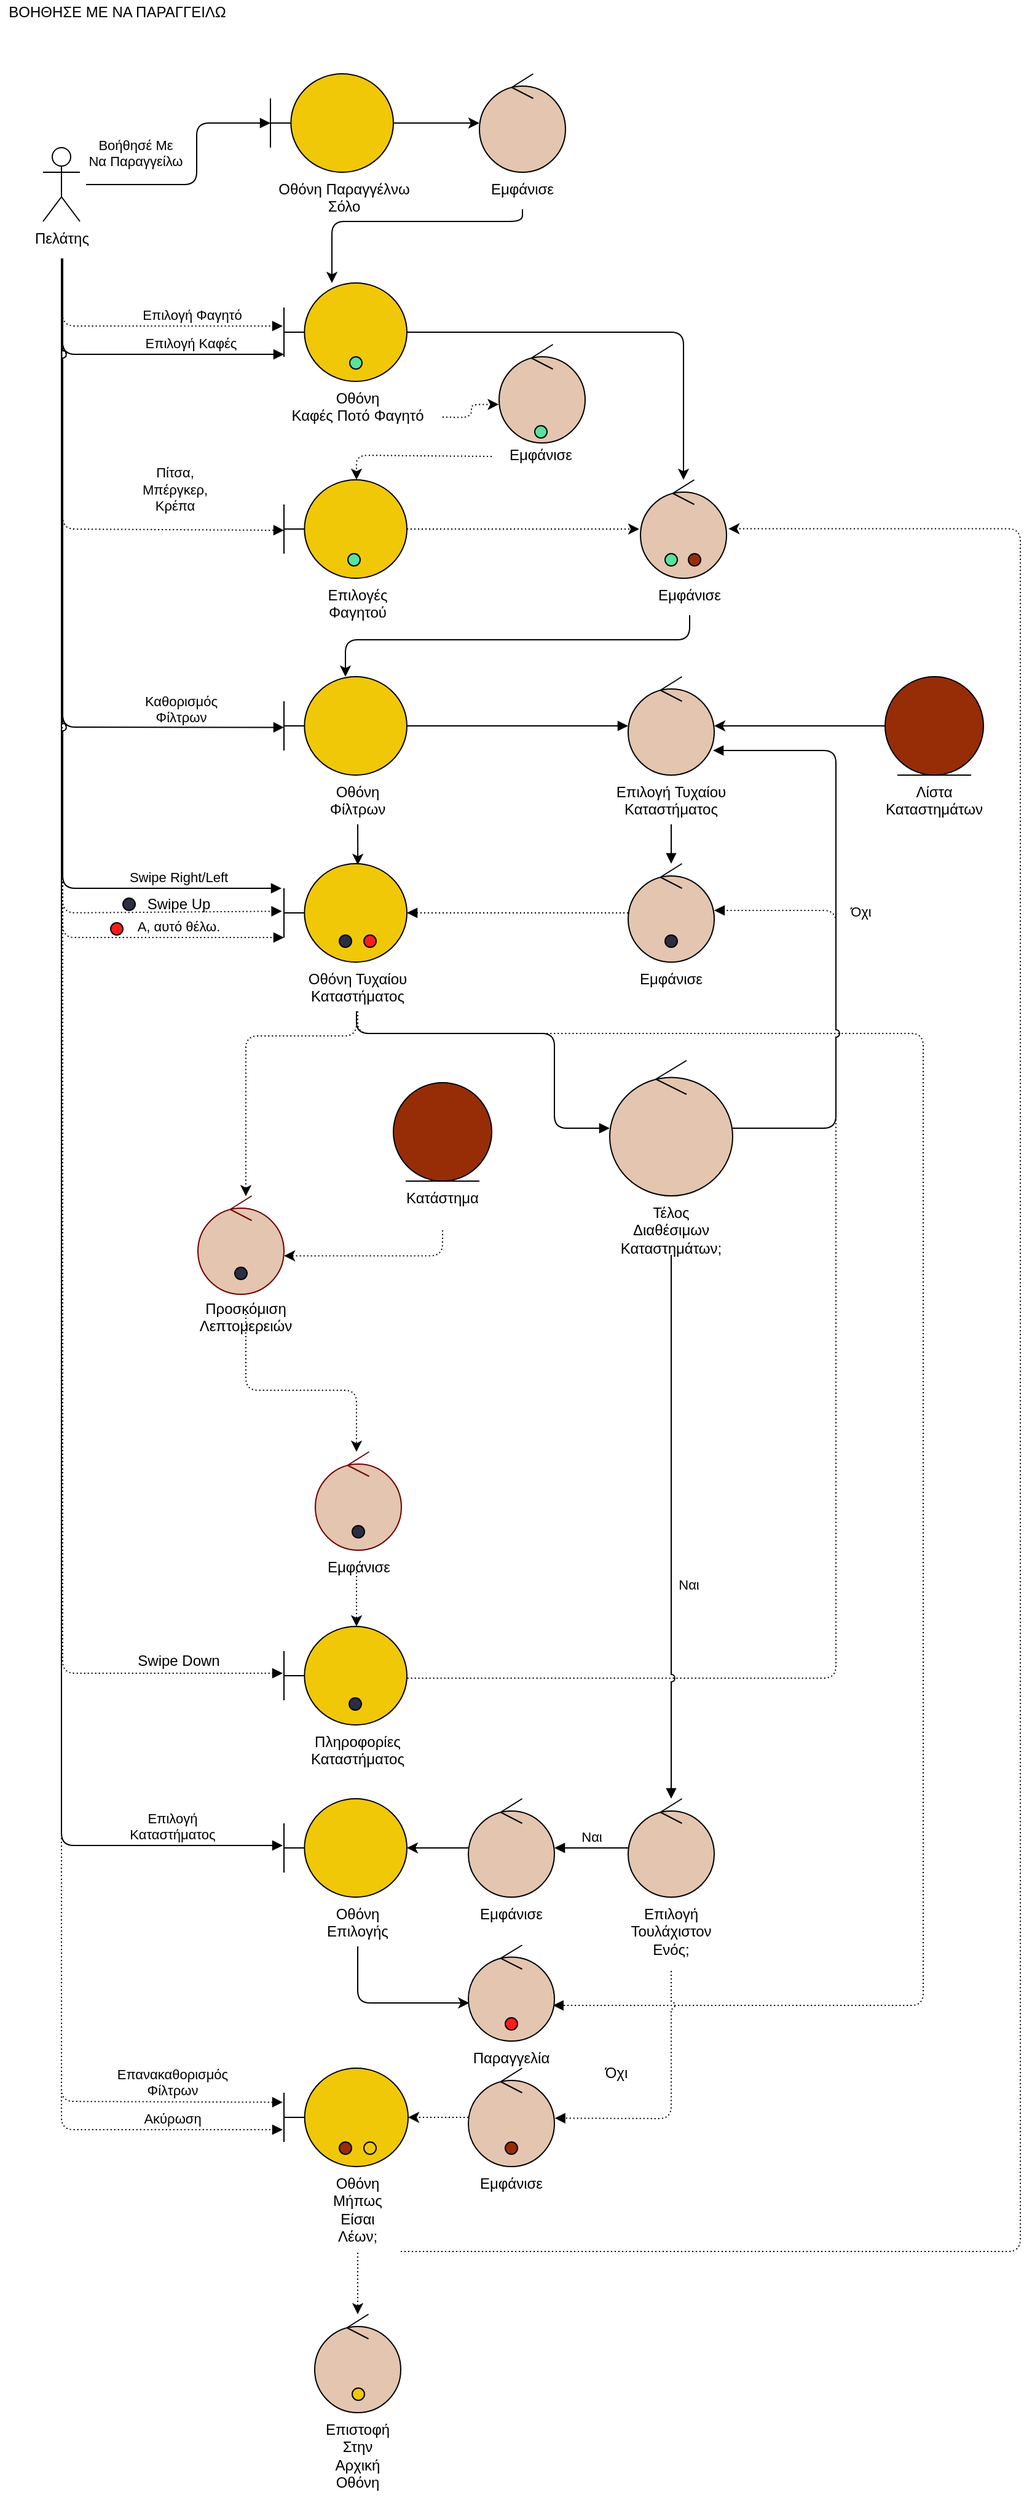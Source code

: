 <mxfile version="18.0.4" type="device"><diagram id="sh6zrlFoDXqszDik7DtE" name="Page-1"><mxGraphModel dx="1843" dy="1470" grid="1" gridSize="10" guides="1" tooltips="1" connect="1" arrows="1" fold="1" page="1" pageScale="1" pageWidth="850" pageHeight="1100" math="0" shadow="0"><root><mxCell id="0"/><mxCell id="1" parent="0"/><mxCell id="Lq_sptNxPRGgVNsRUTfj-83" style="edgeStyle=orthogonalEdgeStyle;rounded=1;orthogonalLoop=1;jettySize=auto;html=1;fillColor=#0050ef;strokeColor=#000000;jumpStyle=arc;fontColor=#000000;labelBackgroundColor=none;align=center;endArrow=block;endFill=1;dashed=1;dashPattern=1 2;" parent="1" source="Lq_sptNxPRGgVNsRUTfj-152" target="Lq_sptNxPRGgVNsRUTfj-141" edge="1"><mxGeometry relative="1" as="geometry"><Array as="points"><mxPoint x="331" y="880"/><mxPoint x="791" y="880"/><mxPoint x="791" y="1670"/></Array></mxGeometry></mxCell><mxCell id="Lq_sptNxPRGgVNsRUTfj-84" value="" style="html=1;verticalAlign=bottom;endArrow=block;rounded=1;entryX=1.004;entryY=0.508;entryDx=0;entryDy=0;entryPerimeter=0;fillColor=#fa6800;strokeColor=#000000;jumpStyle=arc;dashed=1;dashPattern=1 2;fontColor=#000000;labelBackgroundColor=none;align=center;" parent="1" source="Lq_sptNxPRGgVNsRUTfj-159" target="Lq_sptNxPRGgVNsRUTfj-135" edge="1"><mxGeometry x="0.506" width="80" relative="1" as="geometry"><mxPoint x="400" y="1710.0" as="sourcePoint"/><mxPoint x="590" y="1720.0" as="targetPoint"/><Array as="points"><mxPoint x="586" y="1762"/></Array><mxPoint as="offset"/></mxGeometry></mxCell><mxCell id="Lq_sptNxPRGgVNsRUTfj-85" value="Πελάτης" style="shape=umlActor;verticalLabelPosition=bottom;verticalAlign=top;html=1;fontColor=#000000;labelBackgroundColor=none;align=center;" parent="1" vertex="1"><mxGeometry x="75" y="160" width="30" height="60" as="geometry"/></mxCell><mxCell id="Lq_sptNxPRGgVNsRUTfj-86" style="edgeStyle=orthogonalEdgeStyle;rounded=1;orthogonalLoop=1;jettySize=auto;html=1;jumpStyle=arc;fontColor=#000000;labelBackgroundColor=none;align=center;" parent="1" source="Lq_sptNxPRGgVNsRUTfj-87" target="Lq_sptNxPRGgVNsRUTfj-119" edge="1"><mxGeometry relative="1" as="geometry"/></mxCell><mxCell id="Lq_sptNxPRGgVNsRUTfj-87" value="" style="shape=umlBoundary;whiteSpace=wrap;html=1;fillColor=#F0C808;strokeColor=#000000;fontColor=#000000;labelBackgroundColor=none;align=center;" parent="1" vertex="1"><mxGeometry x="260" y="100" width="100" height="80" as="geometry"/></mxCell><mxCell id="Lq_sptNxPRGgVNsRUTfj-88" value="Βοήθησέ Με &lt;br&gt;Να Παραγγείλω" style="html=1;verticalAlign=bottom;endArrow=block;rounded=1;jumpStyle=arc;fontColor=#000000;labelBackgroundColor=none;align=center;" parent="1" target="Lq_sptNxPRGgVNsRUTfj-87" edge="1"><mxGeometry x="-0.6" y="10" width="80" relative="1" as="geometry"><mxPoint x="110" y="190" as="sourcePoint"/><mxPoint x="190" y="139.5" as="targetPoint"/><Array as="points"><mxPoint x="200" y="190"/><mxPoint x="200" y="140"/></Array><mxPoint as="offset"/></mxGeometry></mxCell><mxCell id="Lq_sptNxPRGgVNsRUTfj-89" style="edgeStyle=orthogonalEdgeStyle;rounded=1;orthogonalLoop=1;jettySize=auto;html=1;jumpStyle=arc;fontColor=#000000;labelBackgroundColor=none;align=center;" parent="1" source="Lq_sptNxPRGgVNsRUTfj-91" target="Lq_sptNxPRGgVNsRUTfj-116" edge="1"><mxGeometry relative="1" as="geometry"/></mxCell><mxCell id="Lq_sptNxPRGgVNsRUTfj-90" style="edgeStyle=orthogonalEdgeStyle;rounded=1;orthogonalLoop=1;jettySize=auto;html=1;fillColor=#008a00;strokeColor=#000000;jumpStyle=arc;dashed=1;dashPattern=1 2;fontColor=#000000;labelBackgroundColor=none;align=center;entryX=-0.004;entryY=0.609;entryDx=0;entryDy=0;entryPerimeter=0;" parent="1" target="Lq_sptNxPRGgVNsRUTfj-111" edge="1"><mxGeometry relative="1" as="geometry"><Array as="points"/><mxPoint x="400" y="379" as="sourcePoint"/></mxGeometry></mxCell><mxCell id="Lq_sptNxPRGgVNsRUTfj-91" value="" style="shape=umlBoundary;whiteSpace=wrap;html=1;fillColor=#F0C808;strokeColor=#000000;fontColor=#000000;labelBackgroundColor=none;align=center;" parent="1" vertex="1"><mxGeometry x="271" y="270" width="100" height="80" as="geometry"/></mxCell><mxCell id="Lq_sptNxPRGgVNsRUTfj-92" value="Επιλογή Καφές" style="html=1;verticalAlign=bottom;endArrow=block;rounded=1;entryX=0;entryY=0.725;entryDx=0;entryDy=0;entryPerimeter=0;jumpStyle=arc;fontColor=#000000;labelBackgroundColor=none;align=center;endFill=1;" parent="1" target="Lq_sptNxPRGgVNsRUTfj-91" edge="1"><mxGeometry x="0.409" width="80" relative="1" as="geometry"><mxPoint x="90" y="250" as="sourcePoint"/><mxPoint x="261" y="340" as="targetPoint"/><Array as="points"><mxPoint x="91" y="328"/></Array><mxPoint as="offset"/></mxGeometry></mxCell><mxCell id="Lq_sptNxPRGgVNsRUTfj-93" value="" style="edgeStyle=orthogonalEdgeStyle;rounded=1;orthogonalLoop=1;jettySize=auto;html=1;jumpStyle=arc;fontColor=#000000;labelBackgroundColor=none;align=center;exitX=0.5;exitY=1;exitDx=0;exitDy=0;entryX=0.601;entryY=0.012;entryDx=0;entryDy=0;entryPerimeter=0;" parent="1" source="Lq_sptNxPRGgVNsRUTfj-149" target="Lq_sptNxPRGgVNsRUTfj-99" edge="1"><mxGeometry relative="1" as="geometry"/></mxCell><mxCell id="Lq_sptNxPRGgVNsRUTfj-94" style="edgeStyle=orthogonalEdgeStyle;rounded=1;orthogonalLoop=1;jettySize=auto;html=1;jumpStyle=arc;fontColor=#000000;labelBackgroundColor=none;align=center;endArrow=block;endFill=1;" parent="1" source="Lq_sptNxPRGgVNsRUTfj-95" target="Lq_sptNxPRGgVNsRUTfj-104" edge="1"><mxGeometry relative="1" as="geometry"/></mxCell><mxCell id="Lq_sptNxPRGgVNsRUTfj-95" value="" style="shape=umlBoundary;whiteSpace=wrap;html=1;fillColor=#F0C808;strokeColor=#000000;fontColor=#000000;labelBackgroundColor=none;align=center;" parent="1" vertex="1"><mxGeometry x="271" y="590" width="100" height="80" as="geometry"/></mxCell><mxCell id="Lq_sptNxPRGgVNsRUTfj-96" value="Καθορισμός&lt;br&gt;Φίλτρων" style="html=1;verticalAlign=bottom;endArrow=block;rounded=1;entryX=0;entryY=0.515;entryDx=0;entryDy=0;entryPerimeter=0;jumpStyle=arc;fontColor=#000000;labelBackgroundColor=none;align=center;endFill=1;" parent="1" target="Lq_sptNxPRGgVNsRUTfj-95" edge="1"><mxGeometry x="0.702" y="-1" width="80" relative="1" as="geometry"><mxPoint x="90" y="250" as="sourcePoint"/><mxPoint x="271" y="620" as="targetPoint"/><Array as="points"><mxPoint x="91" y="631"/></Array><mxPoint as="offset"/></mxGeometry></mxCell><mxCell id="Lq_sptNxPRGgVNsRUTfj-97" value="" style="edgeStyle=orthogonalEdgeStyle;rounded=1;orthogonalLoop=1;jettySize=auto;html=1;fillColor=#a20025;strokeColor=#000000;jumpStyle=arc;fontColor=#000000;labelBackgroundColor=none;align=center;dashed=1;dashPattern=1 2;" parent="1" source="Lq_sptNxPRGgVNsRUTfj-152" target="Lq_sptNxPRGgVNsRUTfj-219" edge="1"><mxGeometry relative="1" as="geometry"><Array as="points"><mxPoint x="330" y="882"/><mxPoint x="240" y="882"/></Array><mxPoint x="321" y="1030" as="targetPoint"/></mxGeometry></mxCell><mxCell id="Lq_sptNxPRGgVNsRUTfj-98" style="edgeStyle=orthogonalEdgeStyle;rounded=1;orthogonalLoop=1;jettySize=auto;html=1;jumpStyle=arc;fontColor=#000000;labelBackgroundColor=none;align=center;endArrow=block;endFill=1;" parent="1" source="Lq_sptNxPRGgVNsRUTfj-152" target="Lq_sptNxPRGgVNsRUTfj-109" edge="1"><mxGeometry relative="1" as="geometry"><mxPoint x="371" y="1012.0" as="targetPoint"/><Array as="points"><mxPoint x="330" y="880"/><mxPoint x="491" y="880"/><mxPoint x="491" y="957.0"/></Array></mxGeometry></mxCell><mxCell id="Lq_sptNxPRGgVNsRUTfj-99" value="" style="shape=umlBoundary;whiteSpace=wrap;html=1;fillColor=#F0C808;strokeColor=#000000;fontColor=#000000;labelBackgroundColor=none;align=center;" parent="1" vertex="1"><mxGeometry x="271" y="742" width="100" height="80" as="geometry"/></mxCell><mxCell id="Lq_sptNxPRGgVNsRUTfj-100" style="edgeStyle=orthogonalEdgeStyle;rounded=1;orthogonalLoop=1;jettySize=auto;html=1;jumpStyle=arc;fontColor=#000000;labelBackgroundColor=none;align=center;endArrow=block;endFill=1;dashed=1;dashPattern=1 2;" parent="1" source="Lq_sptNxPRGgVNsRUTfj-101" target="Lq_sptNxPRGgVNsRUTfj-99" edge="1"><mxGeometry relative="1" as="geometry"/></mxCell><mxCell id="Lq_sptNxPRGgVNsRUTfj-101" value="" style="ellipse;shape=umlControl;whiteSpace=wrap;html=1;fillColor=#E4C5AF;fontColor=#000000;labelBackgroundColor=none;align=center;" parent="1" vertex="1"><mxGeometry x="551" y="742" width="70" height="80" as="geometry"/></mxCell><mxCell id="Lq_sptNxPRGgVNsRUTfj-102" style="edgeStyle=orthogonalEdgeStyle;rounded=1;orthogonalLoop=1;jettySize=auto;html=1;jumpStyle=arc;fontColor=#000000;labelBackgroundColor=none;align=center;exitX=0.5;exitY=1;exitDx=0;exitDy=0;endArrow=block;endFill=1;" parent="1" source="Lq_sptNxPRGgVNsRUTfj-150" target="Lq_sptNxPRGgVNsRUTfj-101" edge="1"><mxGeometry relative="1" as="geometry"/></mxCell><mxCell id="Lq_sptNxPRGgVNsRUTfj-103" style="edgeStyle=orthogonalEdgeStyle;rounded=1;orthogonalLoop=1;jettySize=auto;html=1;exitX=0;exitY=0.5;exitDx=0;exitDy=0;" parent="1" source="Lq_sptNxPRGgVNsRUTfj-105" target="Lq_sptNxPRGgVNsRUTfj-104" edge="1"><mxGeometry relative="1" as="geometry"/></mxCell><mxCell id="Lq_sptNxPRGgVNsRUTfj-104" value="" style="ellipse;shape=umlControl;whiteSpace=wrap;html=1;fillColor=#E4C5AF;fontColor=#000000;labelBackgroundColor=none;align=center;" parent="1" vertex="1"><mxGeometry x="551" y="590" width="70" height="80" as="geometry"/></mxCell><mxCell id="Lq_sptNxPRGgVNsRUTfj-105" value="" style="ellipse;shape=umlEntity;whiteSpace=wrap;html=1;fontColor=#000000;labelBackgroundColor=none;align=center;fillColor=#972D07;" parent="1" vertex="1"><mxGeometry x="760" y="590" width="80" height="80" as="geometry"/></mxCell><mxCell id="Lq_sptNxPRGgVNsRUTfj-106" value="Swipe Right/Left" style="html=1;verticalAlign=bottom;endArrow=block;rounded=1;jumpStyle=arc;fontColor=#000000;labelBackgroundColor=none;align=center;endFill=1;" parent="1" edge="1"><mxGeometry x="0.756" width="80" relative="1" as="geometry"><mxPoint x="91" y="250" as="sourcePoint"/><mxPoint x="269" y="762" as="targetPoint"/><Array as="points"><mxPoint x="91" y="762"/></Array><mxPoint as="offset"/></mxGeometry></mxCell><mxCell id="Lq_sptNxPRGgVNsRUTfj-107" style="edgeStyle=orthogonalEdgeStyle;rounded=1;orthogonalLoop=1;jettySize=auto;html=1;fillColor=#a20025;strokeColor=#000000;jumpStyle=arc;fontColor=#000000;labelBackgroundColor=none;align=center;exitX=1.003;exitY=0.525;exitDx=0;exitDy=0;exitPerimeter=0;endArrow=block;endFill=1;dashed=1;dashPattern=1 2;" parent="1" source="Lq_sptNxPRGgVNsRUTfj-108" target="Lq_sptNxPRGgVNsRUTfj-101" edge="1"><mxGeometry relative="1" as="geometry"><mxPoint x="620" y="648" as="targetPoint"/><Array as="points"><mxPoint x="720" y="1404"/><mxPoint x="720" y="780"/></Array></mxGeometry></mxCell><mxCell id="Lq_sptNxPRGgVNsRUTfj-108" value="" style="shape=umlBoundary;whiteSpace=wrap;html=1;fillColor=#F0C808;fontColor=#000000;strokeColor=#000000;labelBackgroundColor=none;align=center;" parent="1" vertex="1"><mxGeometry x="271" y="1362.0" width="100" height="80" as="geometry"/></mxCell><mxCell id="Lq_sptNxPRGgVNsRUTfj-109" value="" style="ellipse;shape=umlControl;whiteSpace=wrap;html=1;fillColor=#E4C5AF;fontColor=#000000;labelBackgroundColor=none;align=center;" parent="1" vertex="1"><mxGeometry x="536" y="902.0" width="100" height="110" as="geometry"/></mxCell><mxCell id="Lq_sptNxPRGgVNsRUTfj-110" style="edgeStyle=orthogonalEdgeStyle;rounded=1;orthogonalLoop=1;jettySize=auto;html=1;fillColor=#008a00;strokeColor=#000000;jumpStyle=arc;fontColor=#000000;labelBackgroundColor=none;align=center;exitX=0;exitY=0.5;exitDx=0;exitDy=0;dashed=1;dashPattern=1 2;" parent="1" source="Lq_sptNxPRGgVNsRUTfj-146" target="Lq_sptNxPRGgVNsRUTfj-113" edge="1"><mxGeometry relative="1" as="geometry"><Array as="points"><mxPoint x="440" y="410"/><mxPoint x="330" y="410"/></Array></mxGeometry></mxCell><mxCell id="Lq_sptNxPRGgVNsRUTfj-111" value="" style="ellipse;shape=umlControl;whiteSpace=wrap;html=1;fillColor=#E4C5AF;fontColor=#000000;strokeColor=#000000;labelBackgroundColor=none;align=center;" parent="1" vertex="1"><mxGeometry x="446" y="320" width="70" height="80" as="geometry"/></mxCell><mxCell id="Lq_sptNxPRGgVNsRUTfj-112" style="edgeStyle=orthogonalEdgeStyle;rounded=1;orthogonalLoop=1;jettySize=auto;html=1;fillColor=#008a00;strokeColor=#000000;jumpStyle=arc;fontColor=#000000;labelBackgroundColor=none;align=center;dashed=1;dashPattern=1 2;" parent="1" source="Lq_sptNxPRGgVNsRUTfj-113" edge="1"><mxGeometry relative="1" as="geometry"><mxPoint x="560" y="470" as="targetPoint"/></mxGeometry></mxCell><mxCell id="Lq_sptNxPRGgVNsRUTfj-113" value="" style="shape=umlBoundary;whiteSpace=wrap;html=1;fillColor=#F0C808;fontColor=#000000;strokeColor=#000000;labelBackgroundColor=none;align=center;" parent="1" vertex="1"><mxGeometry x="271" y="430" width="100" height="80" as="geometry"/></mxCell><mxCell id="Lq_sptNxPRGgVNsRUTfj-114" value="Επιλογή Φαγητό" style="html=1;verticalAlign=bottom;endArrow=block;rounded=1;fillColor=#008a00;strokeColor=#000000;jumpStyle=none;dashed=1;dashPattern=1 2;fontColor=#000000;labelBackgroundColor=none;align=center;endFill=1;" parent="1" edge="1"><mxGeometry x="0.366" width="80" relative="1" as="geometry"><mxPoint x="90" y="250" as="sourcePoint"/><mxPoint x="270" y="305" as="targetPoint"/><Array as="points"><mxPoint x="91" y="305"/></Array><mxPoint as="offset"/></mxGeometry></mxCell><mxCell id="Lq_sptNxPRGgVNsRUTfj-115" style="edgeStyle=orthogonalEdgeStyle;rounded=1;orthogonalLoop=1;jettySize=auto;html=1;jumpStyle=arc;fontColor=#000000;labelBackgroundColor=none;align=center;exitX=0.5;exitY=1;exitDx=0;exitDy=0;" parent="1" source="Lq_sptNxPRGgVNsRUTfj-148" target="Lq_sptNxPRGgVNsRUTfj-95" edge="1"><mxGeometry relative="1" as="geometry"><Array as="points"><mxPoint x="601" y="560"/><mxPoint x="321" y="560"/></Array></mxGeometry></mxCell><mxCell id="Lq_sptNxPRGgVNsRUTfj-116" value="" style="ellipse;shape=umlControl;whiteSpace=wrap;html=1;fillColor=#E4C5AF;fontColor=#000000;labelBackgroundColor=none;align=center;" parent="1" vertex="1"><mxGeometry x="561" y="430" width="70" height="80" as="geometry"/></mxCell><mxCell id="Lq_sptNxPRGgVNsRUTfj-117" value="Πίτσα, &lt;br&gt;Μπέργκερ, &lt;br&gt;Κρέπα" style="html=1;verticalAlign=bottom;endArrow=block;rounded=1;entryX=0;entryY=0.513;entryDx=0;entryDy=0;entryPerimeter=0;fillColor=#008a00;strokeColor=#000000;jumpStyle=arc;dashed=1;dashPattern=1 2;fontColor=#000000;labelBackgroundColor=none;align=center;endFill=1;" parent="1" target="Lq_sptNxPRGgVNsRUTfj-113" edge="1"><mxGeometry x="0.556" y="11" width="80" relative="1" as="geometry"><mxPoint x="91" y="250" as="sourcePoint"/><mxPoint x="591" y="390" as="targetPoint"/><Array as="points"><mxPoint x="91" y="470"/></Array><mxPoint as="offset"/></mxGeometry></mxCell><mxCell id="Lq_sptNxPRGgVNsRUTfj-118" style="edgeStyle=orthogonalEdgeStyle;rounded=1;orthogonalLoop=1;jettySize=auto;html=1;jumpStyle=arc;fontColor=#000000;labelBackgroundColor=none;align=center;" parent="1" target="Lq_sptNxPRGgVNsRUTfj-91" edge="1"><mxGeometry relative="1" as="geometry"><mxPoint x="450" y="280" as="targetPoint"/><Array as="points"><mxPoint x="465" y="220"/><mxPoint x="310" y="220"/></Array><mxPoint x="465" y="210" as="sourcePoint"/></mxGeometry></mxCell><mxCell id="Lq_sptNxPRGgVNsRUTfj-119" value="" style="ellipse;shape=umlControl;whiteSpace=wrap;html=1;fillColor=#E4C5AF;fontColor=#000000;labelBackgroundColor=none;align=center;" parent="1" vertex="1"><mxGeometry x="430" y="100" width="70" height="80" as="geometry"/></mxCell><mxCell id="Lq_sptNxPRGgVNsRUTfj-120" value="" style="html=1;verticalAlign=bottom;endArrow=block;rounded=1;fillColor=#a20025;strokeColor=#000000;entryX=-0.017;entryY=0.483;entryDx=0;entryDy=0;entryPerimeter=0;jumpStyle=arc;dashed=1;dashPattern=1 2;fontColor=#000000;labelBackgroundColor=none;align=center;endFill=1;" parent="1" target="Lq_sptNxPRGgVNsRUTfj-99" edge="1"><mxGeometry x="0.759" width="80" relative="1" as="geometry"><mxPoint x="91" y="250" as="sourcePoint"/><mxPoint x="271" y="796" as="targetPoint"/><Array as="points"><mxPoint x="91" y="782"/></Array><mxPoint as="offset"/></mxGeometry></mxCell><mxCell id="Lq_sptNxPRGgVNsRUTfj-121" value="" style="edgeStyle=orthogonalEdgeStyle;rounded=1;orthogonalLoop=1;jettySize=auto;html=1;fillColor=#a20025;strokeColor=#000000;jumpStyle=arc;fontColor=#000000;labelBackgroundColor=none;align=center;dashed=1;dashPattern=1 2;" parent="1" source="Lq_sptNxPRGgVNsRUTfj-155" target="Lq_sptNxPRGgVNsRUTfj-108" edge="1"><mxGeometry relative="1" as="geometry"><Array as="points"><mxPoint x="330" y="1330"/><mxPoint x="330" y="1330"/></Array><mxPoint x="321.5" y="1330.0" as="sourcePoint"/></mxGeometry></mxCell><mxCell id="Lq_sptNxPRGgVNsRUTfj-122" value="" style="ellipse;shape=umlControl;whiteSpace=wrap;html=1;fillColor=#E4C5AF;fontColor=#000000;strokeColor=#6F0000;labelBackgroundColor=none;align=center;" parent="1" vertex="1"><mxGeometry x="296.5" y="1220.0" width="70" height="80" as="geometry"/></mxCell><mxCell id="Lq_sptNxPRGgVNsRUTfj-123" value="" style="html=1;verticalAlign=bottom;endArrow=block;rounded=1;fillColor=#a20025;strokeColor=#000000;jumpStyle=arc;dashed=1;dashPattern=1 2;fontColor=#000000;labelBackgroundColor=none;align=center;endFill=1;" parent="1" edge="1"><mxGeometry x="0.822" width="80" relative="1" as="geometry"><mxPoint x="91" y="250" as="sourcePoint"/><mxPoint x="270" y="1400" as="targetPoint"/><Array as="points"><mxPoint x="91" y="1400"/></Array><mxPoint as="offset"/></mxGeometry></mxCell><mxCell id="Lq_sptNxPRGgVNsRUTfj-124" value="ΒΟΗΘΗΣΕ ΜΕ ΝΑ ΠΑΡΑΓΓΕΙΛΩ" style="text;html=1;align=center;verticalAlign=middle;resizable=0;points=[];autosize=1;strokeColor=none;fillColor=none;fontColor=#000000;labelBackgroundColor=none;" parent="1" vertex="1"><mxGeometry x="40" y="40" width="190" height="20" as="geometry"/></mxCell><mxCell id="Lq_sptNxPRGgVNsRUTfj-125" value="Ναι" style="html=1;verticalAlign=bottom;endArrow=block;rounded=1;jumpStyle=arc;fontColor=#000000;labelBackgroundColor=none;align=center;exitX=0.5;exitY=1;exitDx=0;exitDy=0;" parent="1" source="Lq_sptNxPRGgVNsRUTfj-154" target="Lq_sptNxPRGgVNsRUTfj-130" edge="1"><mxGeometry x="0.25" y="14" width="80" relative="1" as="geometry"><mxPoint x="636" y="1292.0" as="sourcePoint"/><mxPoint x="586" y="1462.0" as="targetPoint"/><mxPoint as="offset"/></mxGeometry></mxCell><mxCell id="Lq_sptNxPRGgVNsRUTfj-126" style="edgeStyle=orthogonalEdgeStyle;rounded=1;orthogonalLoop=1;jettySize=auto;html=1;jumpStyle=arc;fontColor=#000000;labelBackgroundColor=none;align=center;" parent="1" source="Lq_sptNxPRGgVNsRUTfj-127" target="Lq_sptNxPRGgVNsRUTfj-129" edge="1"><mxGeometry relative="1" as="geometry"/></mxCell><mxCell id="Lq_sptNxPRGgVNsRUTfj-127" value="" style="ellipse;shape=umlControl;whiteSpace=wrap;html=1;fillColor=#E4C5AF;fontColor=#000000;labelBackgroundColor=none;align=center;" parent="1" vertex="1"><mxGeometry x="421" y="1502.0" width="70" height="80" as="geometry"/></mxCell><mxCell id="Lq_sptNxPRGgVNsRUTfj-128" style="edgeStyle=orthogonalEdgeStyle;rounded=1;orthogonalLoop=1;jettySize=auto;html=1;jumpStyle=arc;fontColor=#000000;labelBackgroundColor=none;align=center;exitX=0.5;exitY=1;exitDx=0;exitDy=0;" parent="1" source="Lq_sptNxPRGgVNsRUTfj-157" target="Lq_sptNxPRGgVNsRUTfj-141" edge="1"><mxGeometry relative="1" as="geometry"><Array as="points"><mxPoint x="331" y="1668"/></Array></mxGeometry></mxCell><mxCell id="Lq_sptNxPRGgVNsRUTfj-129" value="" style="shape=umlBoundary;whiteSpace=wrap;html=1;fillColor=#F0C808;strokeColor=#000000;fontColor=#000000;labelBackgroundColor=none;align=center;" parent="1" vertex="1"><mxGeometry x="271" y="1502.0" width="100" height="80" as="geometry"/></mxCell><mxCell id="Lq_sptNxPRGgVNsRUTfj-130" value="" style="ellipse;shape=umlControl;whiteSpace=wrap;html=1;fillColor=#E4C5AF;fontColor=#000000;labelBackgroundColor=none;align=center;" parent="1" vertex="1"><mxGeometry x="551" y="1502.0" width="70" height="80" as="geometry"/></mxCell><mxCell id="Lq_sptNxPRGgVNsRUTfj-131" value="Επιλογή&lt;br&gt;Καταστήματος" style="html=1;verticalAlign=bottom;endArrow=block;rounded=1;jumpStyle=arc;fontColor=#000000;labelBackgroundColor=none;align=center;endFill=1;" parent="1" edge="1"><mxGeometry x="0.877" width="80" relative="1" as="geometry"><mxPoint x="90" y="260" as="sourcePoint"/><mxPoint x="270" y="1540" as="targetPoint"/><Array as="points"><mxPoint x="90" y="1540"/></Array><mxPoint as="offset"/></mxGeometry></mxCell><mxCell id="Lq_sptNxPRGgVNsRUTfj-132" value="Ναι" style="html=1;verticalAlign=bottom;endArrow=block;rounded=1;jumpStyle=arc;fontColor=#000000;labelBackgroundColor=none;align=center;" parent="1" source="Lq_sptNxPRGgVNsRUTfj-130" target="Lq_sptNxPRGgVNsRUTfj-127" edge="1"><mxGeometry width="80" relative="1" as="geometry"><mxPoint x="470" y="1490.0" as="sourcePoint"/><mxPoint x="550" y="1490.0" as="targetPoint"/></mxGeometry></mxCell><mxCell id="Lq_sptNxPRGgVNsRUTfj-133" value="Όχι" style="html=1;verticalAlign=bottom;endArrow=block;rounded=1;jumpStyle=arc;fontColor=#000000;labelBackgroundColor=none;align=center;endFill=1;entryX=0.986;entryY=0.75;entryDx=0;entryDy=0;entryPerimeter=0;" parent="1" source="Lq_sptNxPRGgVNsRUTfj-109" target="Lq_sptNxPRGgVNsRUTfj-104" edge="1"><mxGeometry x="0.024" y="-20" width="80" relative="1" as="geometry"><mxPoint x="640" y="748" as="sourcePoint"/><mxPoint x="720" y="748" as="targetPoint"/><Array as="points"><mxPoint x="720" y="957.0"/><mxPoint x="720" y="650"/><mxPoint x="670" y="650"/></Array><mxPoint as="offset"/></mxGeometry></mxCell><mxCell id="Lq_sptNxPRGgVNsRUTfj-134" style="edgeStyle=orthogonalEdgeStyle;rounded=1;orthogonalLoop=1;jettySize=auto;html=1;fillColor=#fa6800;strokeColor=#000000;jumpStyle=arc;fontColor=#000000;labelBackgroundColor=none;align=center;dashed=1;dashPattern=1 2;" parent="1" source="Lq_sptNxPRGgVNsRUTfj-135" target="Lq_sptNxPRGgVNsRUTfj-137" edge="1"><mxGeometry relative="1" as="geometry"/></mxCell><mxCell id="Lq_sptNxPRGgVNsRUTfj-135" value="" style="ellipse;shape=umlControl;whiteSpace=wrap;html=1;fillColor=#E4C5AF;fontColor=#000000;strokeColor=#000000;labelBackgroundColor=none;align=center;" parent="1" vertex="1"><mxGeometry x="421" y="1721.0" width="70" height="80" as="geometry"/></mxCell><mxCell id="Lq_sptNxPRGgVNsRUTfj-136" style="edgeStyle=orthogonalEdgeStyle;rounded=1;orthogonalLoop=1;jettySize=auto;html=1;fillColor=#fa6800;strokeColor=#000000;jumpStyle=arc;fontColor=#000000;labelBackgroundColor=none;align=center;entryX=1.022;entryY=0.497;entryDx=0;entryDy=0;entryPerimeter=0;dashed=1;dashPattern=1 2;" parent="1" source="Lq_sptNxPRGgVNsRUTfj-163" target="Lq_sptNxPRGgVNsRUTfj-116" edge="1"><mxGeometry relative="1" as="geometry"><Array as="points"><mxPoint x="331" y="1870"/><mxPoint x="870" y="1870"/><mxPoint x="870" y="470"/></Array><mxPoint x="640" y="490" as="targetPoint"/></mxGeometry></mxCell><mxCell id="Lq_sptNxPRGgVNsRUTfj-137" value="" style="shape=umlBoundary;whiteSpace=wrap;html=1;direction=east;fillColor=#F0C808;fontColor=#000000;strokeColor=#000000;labelBackgroundColor=none;align=center;" parent="1" vertex="1"><mxGeometry x="271" y="1721.0" width="101" height="80" as="geometry"/></mxCell><mxCell id="Lq_sptNxPRGgVNsRUTfj-138" value="Ακύρωση" style="html=1;verticalAlign=bottom;endArrow=block;rounded=1;fillColor=#e3c800;strokeColor=#000000;jumpStyle=arc;dashed=1;dashPattern=1 2;fontColor=#000000;labelBackgroundColor=none;align=center;endFill=1;" parent="1" edge="1"><mxGeometry x="0.893" width="80" relative="1" as="geometry"><mxPoint x="90" y="271" as="sourcePoint"/><mxPoint x="270" y="1771" as="targetPoint"/><Array as="points"><mxPoint x="90" y="1771"/></Array><mxPoint as="offset"/></mxGeometry></mxCell><mxCell id="Lq_sptNxPRGgVNsRUTfj-139" value="Επανακαθορισμός&lt;br&gt;Φίλτρων" style="html=1;verticalAlign=bottom;endArrow=block;rounded=1;fillColor=#fa6800;strokeColor=#000000;jumpStyle=arc;dashed=1;dashPattern=1 2;fontColor=#000000;labelBackgroundColor=none;align=center;endFill=1;" parent="1" edge="1"><mxGeometry x="0.892" width="80" relative="1" as="geometry"><mxPoint x="90" y="268" as="sourcePoint"/><mxPoint x="270" y="1748.741" as="targetPoint"/><Array as="points"><mxPoint x="90" y="1748"/></Array><mxPoint as="offset"/></mxGeometry></mxCell><mxCell id="Lq_sptNxPRGgVNsRUTfj-140" value="" style="ellipse;shape=umlControl;whiteSpace=wrap;html=1;fillColor=#E4C5AF;fontColor=#000000;strokeColor=#000000;labelBackgroundColor=none;align=center;" parent="1" vertex="1"><mxGeometry x="296" y="1921.0" width="70" height="80" as="geometry"/></mxCell><mxCell id="Lq_sptNxPRGgVNsRUTfj-141" value="" style="ellipse;shape=umlControl;whiteSpace=wrap;html=1;fillColor=#E4C5AF;fontColor=#000000;labelBackgroundColor=none;align=center;" parent="1" vertex="1"><mxGeometry x="421" y="1621.0" width="70" height="78" as="geometry"/></mxCell><mxCell id="Lq_sptNxPRGgVNsRUTfj-142" value="Α, αυτό θέλω." style="html=1;verticalAlign=bottom;endArrow=block;rounded=1;fillColor=#0050ef;strokeColor=#000000;jumpStyle=arc;dashed=1;dashPattern=1 2;fontColor=#000000;labelBackgroundColor=none;align=center;endFill=1;" parent="1" edge="1"><mxGeometry x="0.765" width="80" relative="1" as="geometry"><mxPoint x="90" y="250" as="sourcePoint"/><mxPoint x="271" y="802" as="targetPoint"/><Array as="points"><mxPoint x="91" y="802"/></Array><mxPoint as="offset"/></mxGeometry></mxCell><mxCell id="Lq_sptNxPRGgVNsRUTfj-143" value="&lt;meta charset=&quot;utf-8&quot;&gt;&lt;span style=&quot;font-family: helvetica; font-size: 12px; font-style: normal; font-weight: 400; letter-spacing: normal; text-indent: 0px; text-transform: none; word-spacing: 0px; display: inline; float: none;&quot;&gt;Εμφάνισε&lt;/span&gt;" style="text;whiteSpace=wrap;html=1;fontColor=#000000;labelBackgroundColor=none;align=center;" parent="1" vertex="1"><mxGeometry x="425" y="180" width="80" height="30" as="geometry"/></mxCell><mxCell id="Lq_sptNxPRGgVNsRUTfj-144" value="&lt;meta charset=&quot;utf-8&quot;&gt;&lt;span style=&quot;font-family: helvetica; font-size: 12px; font-style: normal; font-weight: 400; letter-spacing: normal; text-indent: 0px; text-transform: none; word-spacing: 0px; display: inline; float: none;&quot;&gt;Οθόνη Παραγγέλνω&lt;/span&gt;&lt;br style=&quot;font-family: helvetica; font-size: 12px; font-style: normal; font-weight: 400; letter-spacing: normal; text-indent: 0px; text-transform: none; word-spacing: 0px;&quot;&gt;&lt;span style=&quot;font-family: helvetica; font-size: 12px; font-style: normal; font-weight: 400; letter-spacing: normal; text-indent: 0px; text-transform: none; word-spacing: 0px; display: inline; float: none;&quot;&gt;Σόλο&lt;/span&gt;" style="text;whiteSpace=wrap;html=1;fontColor=#000000;labelBackgroundColor=none;align=center;" parent="1" vertex="1"><mxGeometry x="250" y="180" width="140" height="40" as="geometry"/></mxCell><mxCell id="Lq_sptNxPRGgVNsRUTfj-145" value="&lt;span style=&quot;font-family: &amp;#34;helvetica&amp;#34; ; font-size: 12px ; font-style: normal ; font-weight: 400 ; letter-spacing: normal ; text-indent: 0px ; text-transform: none ; word-spacing: 0px ; display: inline ; float: none&quot;&gt;Οθόνη&lt;/span&gt;&lt;br style=&quot;font-family: &amp;#34;helvetica&amp;#34; ; font-size: 12px ; font-style: normal ; font-weight: 400 ; letter-spacing: normal ; text-indent: 0px ; text-transform: none ; word-spacing: 0px&quot;&gt;&lt;span style=&quot;font-family: &amp;#34;helvetica&amp;#34; ; font-size: 12px ; font-style: normal ; font-weight: 400 ; letter-spacing: normal ; text-indent: 0px ; text-transform: none ; word-spacing: 0px ; display: inline ; float: none&quot;&gt;Καφές&amp;nbsp;&lt;/span&gt;&lt;span style=&quot;font-family: &amp;#34;helvetica&amp;#34; ; font-size: 12px ; font-style: normal ; font-weight: 400 ; letter-spacing: normal ; text-indent: 0px ; text-transform: none ; word-spacing: 0px ; display: inline ; float: none&quot;&gt;Ποτό&amp;nbsp;&lt;/span&gt;&lt;span style=&quot;font-family: &amp;#34;helvetica&amp;#34; ; font-size: 12px ; font-style: normal ; font-weight: 400 ; letter-spacing: normal ; text-indent: 0px ; text-transform: none ; word-spacing: 0px ; display: inline ; float: none&quot;&gt;Φαγητό&lt;/span&gt;" style="text;whiteSpace=wrap;html=1;fontColor=#000000;labelBackgroundColor=none;align=center;" parent="1" vertex="1"><mxGeometry x="296" y="350" width="70" height="70" as="geometry"/></mxCell><mxCell id="Lq_sptNxPRGgVNsRUTfj-146" value="&lt;meta charset=&quot;utf-8&quot;&gt;&lt;span style=&quot;font-family: helvetica; font-size: 12px; font-style: normal; font-weight: 400; letter-spacing: normal; text-indent: 0px; text-transform: none; word-spacing: 0px; display: inline; float: none;&quot;&gt;Εμφάνισε&lt;/span&gt;" style="text;whiteSpace=wrap;html=1;fontColor=#000000;labelBackgroundColor=none;align=center;" parent="1" vertex="1"><mxGeometry x="440" y="396" width="80" height="30" as="geometry"/></mxCell><mxCell id="Lq_sptNxPRGgVNsRUTfj-147" value="&lt;span style=&quot;font-family: &amp;quot;helvetica&amp;quot; ; font-size: 12px ; font-style: normal ; font-weight: 400 ; letter-spacing: normal ; text-indent: 0px ; text-transform: none ; word-spacing: 0px ; display: inline ; float: none&quot;&gt;Επιλογές&lt;/span&gt;&lt;br style=&quot;font-family: &amp;quot;helvetica&amp;quot; ; font-size: 12px ; font-style: normal ; font-weight: 400 ; letter-spacing: normal ; text-indent: 0px ; text-transform: none ; word-spacing: 0px&quot;&gt;&lt;span style=&quot;font-family: &amp;quot;helvetica&amp;quot; ; font-size: 12px ; font-style: normal ; font-weight: 400 ; letter-spacing: normal ; text-indent: 0px ; text-transform: none ; word-spacing: 0px ; display: inline ; float: none&quot;&gt;Φαγητού&lt;/span&gt;" style="text;whiteSpace=wrap;html=1;fontColor=#000000;labelBackgroundColor=none;align=center;" parent="1" vertex="1"><mxGeometry x="291" y="510" width="80" height="40" as="geometry"/></mxCell><mxCell id="Lq_sptNxPRGgVNsRUTfj-148" value="&lt;meta charset=&quot;utf-8&quot;&gt;&lt;span style=&quot;font-family: helvetica; font-size: 12px; font-style: normal; font-weight: 400; letter-spacing: normal; text-indent: 0px; text-transform: none; word-spacing: 0px; display: inline; float: none;&quot;&gt;Εμφάνισε&lt;/span&gt;" style="text;whiteSpace=wrap;html=1;fontColor=#000000;labelBackgroundColor=none;align=center;" parent="1" vertex="1"><mxGeometry x="561" y="510" width="80" height="30" as="geometry"/></mxCell><mxCell id="Lq_sptNxPRGgVNsRUTfj-149" value="&lt;meta charset=&quot;utf-8&quot;&gt;&lt;span style=&quot;color: rgb(0, 0, 0); font-family: helvetica; font-size: 12px; font-style: normal; font-weight: 400; letter-spacing: normal; text-indent: 0px; text-transform: none; word-spacing: 0px; display: inline; float: none;&quot;&gt;Οθόνη&lt;/span&gt;&lt;br style=&quot;color: rgb(0, 0, 0); font-family: helvetica; font-size: 12px; font-style: normal; font-weight: 400; letter-spacing: normal; text-indent: 0px; text-transform: none; word-spacing: 0px;&quot;&gt;&lt;span style=&quot;color: rgb(0, 0, 0); font-family: helvetica; font-size: 12px; font-style: normal; font-weight: 400; letter-spacing: normal; text-indent: 0px; text-transform: none; word-spacing: 0px; display: inline; float: none;&quot;&gt;Φίλτρων&lt;/span&gt;" style="text;whiteSpace=wrap;html=1;fontColor=#000000;align=center;labelBackgroundColor=none;" parent="1" vertex="1"><mxGeometry x="296" y="670" width="70" height="40" as="geometry"/></mxCell><mxCell id="Lq_sptNxPRGgVNsRUTfj-150" value="&lt;span style=&quot;color: rgb(0, 0, 0); font-family: helvetica; font-size: 12px; font-style: normal; font-weight: 400; letter-spacing: normal; text-indent: 0px; text-transform: none; word-spacing: 0px; display: inline; float: none;&quot;&gt;Επιλογή&amp;nbsp;&lt;/span&gt;&lt;span style=&quot;color: rgb(0, 0, 0); font-family: helvetica; font-size: 12px; font-style: normal; font-weight: 400; letter-spacing: normal; text-indent: 0px; text-transform: none; word-spacing: 0px; display: inline; float: none;&quot;&gt;Τυχαίου&lt;/span&gt;&lt;br style=&quot;color: rgb(0, 0, 0); font-family: helvetica; font-size: 12px; font-style: normal; font-weight: 400; letter-spacing: normal; text-indent: 0px; text-transform: none; word-spacing: 0px;&quot;&gt;&lt;span style=&quot;color: rgb(0, 0, 0); font-family: helvetica; font-size: 12px; font-style: normal; font-weight: 400; letter-spacing: normal; text-indent: 0px; text-transform: none; word-spacing: 0px; display: inline; float: none;&quot;&gt;Καταστήματος&lt;/span&gt;" style="text;whiteSpace=wrap;html=1;fontColor=#000000;align=center;labelBackgroundColor=none;" parent="1" vertex="1"><mxGeometry x="531" y="670" width="110" height="40" as="geometry"/></mxCell><mxCell id="Lq_sptNxPRGgVNsRUTfj-151" value="&lt;meta charset=&quot;utf-8&quot;&gt;&lt;span style=&quot;color: rgb(0, 0, 0); font-family: helvetica; font-size: 12px; font-style: normal; font-weight: 400; letter-spacing: normal; text-indent: 0px; text-transform: none; word-spacing: 0px; display: inline; float: none;&quot;&gt;Λίστα&lt;/span&gt;&lt;br style=&quot;color: rgb(0, 0, 0); font-family: helvetica; font-size: 12px; font-style: normal; font-weight: 400; letter-spacing: normal; text-indent: 0px; text-transform: none; word-spacing: 0px;&quot;&gt;&lt;span style=&quot;color: rgb(0, 0, 0); font-family: helvetica; font-size: 12px; font-style: normal; font-weight: 400; letter-spacing: normal; text-indent: 0px; text-transform: none; word-spacing: 0px; display: inline; float: none;&quot;&gt;Καταστημάτων&lt;/span&gt;" style="text;whiteSpace=wrap;html=1;fontColor=#000000;align=center;labelBackgroundColor=none;" parent="1" vertex="1"><mxGeometry x="745" y="670" width="110" height="40" as="geometry"/></mxCell><mxCell id="Lq_sptNxPRGgVNsRUTfj-152" value="&lt;meta charset=&quot;utf-8&quot;&gt;&lt;span style=&quot;color: rgb(0, 0, 0); font-family: helvetica; font-size: 12px; font-style: normal; font-weight: 400; letter-spacing: normal; text-indent: 0px; text-transform: none; word-spacing: 0px; display: inline; float: none;&quot;&gt;Οθόνη Τυχαίου&lt;/span&gt;&lt;br style=&quot;color: rgb(0, 0, 0); font-family: helvetica; font-size: 12px; font-style: normal; font-weight: 400; letter-spacing: normal; text-indent: 0px; text-transform: none; word-spacing: 0px;&quot;&gt;&lt;span style=&quot;color: rgb(0, 0, 0); font-family: helvetica; font-size: 12px; font-style: normal; font-weight: 400; letter-spacing: normal; text-indent: 0px; text-transform: none; word-spacing: 0px; display: inline; float: none;&quot;&gt;Καταστήματος&lt;/span&gt;" style="text;whiteSpace=wrap;html=1;fontColor=#000000;align=center;labelBackgroundColor=none;" parent="1" vertex="1"><mxGeometry x="276" y="822" width="110" height="40" as="geometry"/></mxCell><mxCell id="Lq_sptNxPRGgVNsRUTfj-153" value="&lt;meta charset=&quot;utf-8&quot;&gt;&lt;span style=&quot;color: rgb(0, 0, 0); font-family: helvetica; font-size: 12px; font-style: normal; font-weight: 400; letter-spacing: normal; text-indent: 0px; text-transform: none; word-spacing: 0px; display: inline; float: none;&quot;&gt;Εμφάνισε&lt;/span&gt;" style="text;whiteSpace=wrap;html=1;fontColor=#000000;align=center;labelBackgroundColor=none;" parent="1" vertex="1"><mxGeometry x="546" y="822" width="80" height="30" as="geometry"/></mxCell><mxCell id="Lq_sptNxPRGgVNsRUTfj-154" value="&lt;meta charset=&quot;utf-8&quot;&gt;&lt;span style=&quot;color: rgb(0, 0, 0); font-family: helvetica; font-size: 12px; font-style: normal; font-weight: 400; letter-spacing: normal; text-indent: 0px; text-transform: none; word-spacing: 0px; display: inline; float: none;&quot;&gt;Τέλος&lt;/span&gt;&lt;br style=&quot;color: rgb(0, 0, 0); font-family: helvetica; font-size: 12px; font-style: normal; font-weight: 400; letter-spacing: normal; text-indent: 0px; text-transform: none; word-spacing: 0px;&quot;&gt;&lt;span style=&quot;color: rgb(0, 0, 0); font-family: helvetica; font-size: 12px; font-style: normal; font-weight: 400; letter-spacing: normal; text-indent: 0px; text-transform: none; word-spacing: 0px; display: inline; float: none;&quot;&gt;Διαθέσιμων&lt;/span&gt;&lt;br style=&quot;color: rgb(0, 0, 0); font-family: helvetica; font-size: 12px; font-style: normal; font-weight: 400; letter-spacing: normal; text-indent: 0px; text-transform: none; word-spacing: 0px;&quot;&gt;&lt;span style=&quot;color: rgb(0, 0, 0); font-family: helvetica; font-size: 12px; font-style: normal; font-weight: 400; letter-spacing: normal; text-indent: 0px; text-transform: none; word-spacing: 0px; display: inline; float: none;&quot;&gt;Καταστημάτων;&lt;/span&gt;" style="text;whiteSpace=wrap;html=1;fontColor=#000000;align=center;labelBackgroundColor=none;" parent="1" vertex="1"><mxGeometry x="531" y="1012.0" width="110" height="48" as="geometry"/></mxCell><mxCell id="Lq_sptNxPRGgVNsRUTfj-155" value="&lt;meta charset=&quot;utf-8&quot;&gt;&lt;span style=&quot;color: rgb(0, 0, 0); font-family: helvetica; font-size: 12px; font-style: normal; font-weight: 400; letter-spacing: normal; text-indent: 0px; text-transform: none; word-spacing: 0px; display: inline; float: none;&quot;&gt;Εμφάνισε&lt;/span&gt;" style="text;whiteSpace=wrap;html=1;fontColor=#000000;align=center;labelBackgroundColor=none;" parent="1" vertex="1"><mxGeometry x="291.5" y="1300.0" width="80" height="18" as="geometry"/></mxCell><mxCell id="Lq_sptNxPRGgVNsRUTfj-156" value="&lt;meta charset=&quot;utf-8&quot;&gt;&lt;span style=&quot;color: rgb(0, 0, 0); font-family: helvetica; font-size: 12px; font-style: normal; font-weight: 400; letter-spacing: normal; text-indent: 0px; text-transform: none; word-spacing: 0px; display: inline; float: none;&quot;&gt;Πληροφορίες&lt;/span&gt;&lt;br style=&quot;color: rgb(0, 0, 0); font-family: helvetica; font-size: 12px; font-style: normal; font-weight: 400; letter-spacing: normal; text-indent: 0px; text-transform: none; word-spacing: 0px;&quot;&gt;&lt;span style=&quot;color: rgb(0, 0, 0); font-family: helvetica; font-size: 12px; font-style: normal; font-weight: 400; letter-spacing: normal; text-indent: 0px; text-transform: none; word-spacing: 0px; display: inline; float: none;&quot;&gt;Καταστήματος&lt;/span&gt;" style="text;whiteSpace=wrap;html=1;fontColor=#000000;align=center;labelBackgroundColor=none;" parent="1" vertex="1"><mxGeometry x="276" y="1442.0" width="110" height="40" as="geometry"/></mxCell><mxCell id="Lq_sptNxPRGgVNsRUTfj-157" value="&lt;meta charset=&quot;utf-8&quot;&gt;&lt;span style=&quot;color: rgb(0, 0, 0); font-family: helvetica; font-size: 12px; font-style: normal; font-weight: 400; letter-spacing: normal; text-indent: 0px; text-transform: none; word-spacing: 0px; display: inline; float: none;&quot;&gt;Οθόνη&lt;/span&gt;&lt;br style=&quot;color: rgb(0, 0, 0); font-family: helvetica; font-size: 12px; font-style: normal; font-weight: 400; letter-spacing: normal; text-indent: 0px; text-transform: none; word-spacing: 0px;&quot;&gt;&lt;span style=&quot;color: rgb(0, 0, 0); font-family: helvetica; font-size: 12px; font-style: normal; font-weight: 400; letter-spacing: normal; text-indent: 0px; text-transform: none; word-spacing: 0px; display: inline; float: none;&quot;&gt;Επιλογής&lt;/span&gt;" style="text;whiteSpace=wrap;html=1;fontColor=#000000;align=center;labelBackgroundColor=none;" parent="1" vertex="1"><mxGeometry x="291" y="1582.0" width="80" height="40" as="geometry"/></mxCell><mxCell id="Lq_sptNxPRGgVNsRUTfj-158" value="&lt;meta charset=&quot;utf-8&quot;&gt;&lt;span style=&quot;color: rgb(0, 0, 0); font-family: helvetica; font-size: 12px; font-style: normal; font-weight: 400; letter-spacing: normal; text-indent: 0px; text-transform: none; word-spacing: 0px; display: inline; float: none;&quot;&gt;Εμφάνισε&lt;/span&gt;" style="text;whiteSpace=wrap;html=1;fontColor=#000000;align=center;labelBackgroundColor=none;" parent="1" vertex="1"><mxGeometry x="416" y="1582.0" width="80" height="30" as="geometry"/></mxCell><mxCell id="Lq_sptNxPRGgVNsRUTfj-159" value="&lt;meta charset=&quot;utf-8&quot;&gt;&lt;span style=&quot;color: rgb(0, 0, 0); font-family: helvetica; font-size: 12px; font-style: normal; font-weight: 400; letter-spacing: normal; text-indent: 0px; text-transform: none; word-spacing: 0px; display: inline; float: none;&quot;&gt;Επιλογή&lt;/span&gt;&lt;br style=&quot;color: rgb(0, 0, 0); font-family: helvetica; font-size: 12px; font-style: normal; font-weight: 400; letter-spacing: normal; text-indent: 0px; text-transform: none; word-spacing: 0px;&quot;&gt;&lt;span style=&quot;color: rgb(0, 0, 0); font-family: helvetica; font-size: 12px; font-style: normal; font-weight: 400; letter-spacing: normal; text-indent: 0px; text-transform: none; word-spacing: 0px; display: inline; float: none;&quot;&gt;Τουλάχιστον&lt;/span&gt;&lt;br style=&quot;color: rgb(0, 0, 0); font-family: helvetica; font-size: 12px; font-style: normal; font-weight: 400; letter-spacing: normal; text-indent: 0px; text-transform: none; word-spacing: 0px;&quot;&gt;&lt;span style=&quot;color: rgb(0, 0, 0); font-family: helvetica; font-size: 12px; font-style: normal; font-weight: 400; letter-spacing: normal; text-indent: 0px; text-transform: none; word-spacing: 0px; display: inline; float: none;&quot;&gt;Ενός;&lt;/span&gt;" style="text;whiteSpace=wrap;html=1;fontColor=#000000;align=center;labelBackgroundColor=none;" parent="1" vertex="1"><mxGeometry x="536" y="1582.0" width="100" height="60" as="geometry"/></mxCell><mxCell id="Lq_sptNxPRGgVNsRUTfj-160" value="&lt;meta charset=&quot;utf-8&quot;&gt;&lt;span style=&quot;color: rgb(0, 0, 0); font-family: helvetica; font-size: 12px; font-style: normal; font-weight: 400; letter-spacing: normal; text-indent: 0px; text-transform: none; word-spacing: 0px; display: inline; float: none;&quot;&gt;Παραγγελία&lt;/span&gt;" style="text;whiteSpace=wrap;html=1;fontColor=#000000;align=center;labelBackgroundColor=none;" parent="1" vertex="1"><mxGeometry x="411" y="1699.0" width="90" height="30" as="geometry"/></mxCell><mxCell id="Lq_sptNxPRGgVNsRUTfj-161" value="&lt;meta charset=&quot;utf-8&quot;&gt;&lt;span style=&quot;color: rgb(0, 0, 0); font-family: helvetica; font-size: 12px; font-style: normal; font-weight: 400; letter-spacing: normal; text-indent: 0px; text-transform: none; word-spacing: 0px; display: inline; float: none;&quot;&gt;Εμφάνισε&lt;/span&gt;" style="text;whiteSpace=wrap;html=1;fontColor=#000000;align=center;labelBackgroundColor=none;" parent="1" vertex="1"><mxGeometry x="416" y="1801.0" width="80" height="30" as="geometry"/></mxCell><mxCell id="Lq_sptNxPRGgVNsRUTfj-162" style="edgeStyle=orthogonalEdgeStyle;rounded=1;orthogonalLoop=1;jettySize=auto;html=1;dashed=1;dashPattern=1 2;" parent="1" source="Lq_sptNxPRGgVNsRUTfj-163" target="Lq_sptNxPRGgVNsRUTfj-140" edge="1"><mxGeometry relative="1" as="geometry"/></mxCell><mxCell id="Lq_sptNxPRGgVNsRUTfj-163" value="&lt;meta charset=&quot;utf-8&quot;&gt;&lt;span style=&quot;color: rgb(0, 0, 0); font-family: helvetica; font-size: 12px; font-style: normal; font-weight: 400; letter-spacing: normal; text-indent: 0px; text-transform: none; word-spacing: 0px; display: inline; float: none;&quot;&gt;Οθόνη&lt;/span&gt;&lt;br style=&quot;color: rgb(0, 0, 0); font-family: helvetica; font-size: 12px; font-style: normal; font-weight: 400; letter-spacing: normal; text-indent: 0px; text-transform: none; word-spacing: 0px;&quot;&gt;&lt;span style=&quot;color: rgb(0, 0, 0); font-family: helvetica; font-size: 12px; font-style: normal; font-weight: 400; letter-spacing: normal; text-indent: 0px; text-transform: none; word-spacing: 0px; display: inline; float: none;&quot;&gt;Μήπως&lt;/span&gt;&lt;br style=&quot;color: rgb(0, 0, 0); font-family: helvetica; font-size: 12px; font-style: normal; font-weight: 400; letter-spacing: normal; text-indent: 0px; text-transform: none; word-spacing: 0px;&quot;&gt;&lt;span style=&quot;color: rgb(0, 0, 0); font-family: helvetica; font-size: 12px; font-style: normal; font-weight: 400; letter-spacing: normal; text-indent: 0px; text-transform: none; word-spacing: 0px; display: inline; float: none;&quot;&gt;Είσαι&lt;/span&gt;&lt;br style=&quot;color: rgb(0, 0, 0); font-family: helvetica; font-size: 12px; font-style: normal; font-weight: 400; letter-spacing: normal; text-indent: 0px; text-transform: none; word-spacing: 0px;&quot;&gt;&lt;span style=&quot;color: rgb(0, 0, 0); font-family: helvetica; font-size: 12px; font-style: normal; font-weight: 400; letter-spacing: normal; text-indent: 0px; text-transform: none; word-spacing: 0px; display: inline; float: none;&quot;&gt;Λέων;&lt;/span&gt;" style="text;whiteSpace=wrap;html=1;fontColor=#000000;align=center;labelBackgroundColor=none;" parent="1" vertex="1"><mxGeometry x="296" y="1801.0" width="70" height="70" as="geometry"/></mxCell><mxCell id="Lq_sptNxPRGgVNsRUTfj-164" value="&lt;meta charset=&quot;utf-8&quot;&gt;&lt;span style=&quot;color: rgb(0, 0, 0); font-family: helvetica; font-size: 12px; font-style: normal; font-weight: 400; letter-spacing: normal; text-indent: 0px; text-transform: none; word-spacing: 0px; display: inline; float: none;&quot;&gt;Επιστοφή&lt;/span&gt;&lt;br style=&quot;color: rgb(0, 0, 0); font-family: helvetica; font-size: 12px; font-style: normal; font-weight: 400; letter-spacing: normal; text-indent: 0px; text-transform: none; word-spacing: 0px;&quot;&gt;&lt;span style=&quot;color: rgb(0, 0, 0); font-family: helvetica; font-size: 12px; font-style: normal; font-weight: 400; letter-spacing: normal; text-indent: 0px; text-transform: none; word-spacing: 0px; display: inline; float: none;&quot;&gt;Στην&lt;/span&gt;&lt;br style=&quot;color: rgb(0, 0, 0); font-family: helvetica; font-size: 12px; font-style: normal; font-weight: 400; letter-spacing: normal; text-indent: 0px; text-transform: none; word-spacing: 0px;&quot;&gt;&lt;span style=&quot;color: rgb(0, 0, 0); font-family: helvetica; font-size: 12px; font-style: normal; font-weight: 400; letter-spacing: normal; text-indent: 0px; text-transform: none; word-spacing: 0px; display: inline; float: none;&quot;&gt;Αρχική&lt;/span&gt;&lt;br style=&quot;color: rgb(0, 0, 0); font-family: helvetica; font-size: 12px; font-style: normal; font-weight: 400; letter-spacing: normal; text-indent: 0px; text-transform: none; word-spacing: 0px;&quot;&gt;&lt;span style=&quot;color: rgb(0, 0, 0); font-family: helvetica; font-size: 12px; font-style: normal; font-weight: 400; letter-spacing: normal; text-indent: 0px; text-transform: none; word-spacing: 0px; display: inline; float: none;&quot;&gt;Οθόνη&lt;/span&gt;" style="text;whiteSpace=wrap;html=1;fontColor=#000000;align=center;labelBackgroundColor=none;" parent="1" vertex="1"><mxGeometry x="291" y="2001.0" width="80" height="70" as="geometry"/></mxCell><mxCell id="Lq_sptNxPRGgVNsRUTfj-165" value="" style="shape=ellipse;fillColor=#56E39F;strokeColor=default;html=1;sketch=0;" parent="1" vertex="1"><mxGeometry x="324.5" y="330" width="10" height="10" as="geometry"/></mxCell><mxCell id="Lq_sptNxPRGgVNsRUTfj-166" value="" style="shape=ellipse;fillColor=#56E39F;strokeColor=default;html=1;sketch=0;" parent="1" vertex="1"><mxGeometry x="475" y="386" width="10" height="10" as="geometry"/></mxCell><mxCell id="Lq_sptNxPRGgVNsRUTfj-167" value="" style="shape=ellipse;fillColor=#56E39F;strokeColor=default;html=1;sketch=0;" parent="1" vertex="1"><mxGeometry x="323" y="490" width="10" height="10" as="geometry"/></mxCell><mxCell id="Lq_sptNxPRGgVNsRUTfj-168" value="" style="shape=ellipse;fillColor=#56E39F;strokeColor=default;html=1;sketch=0;" parent="1" vertex="1"><mxGeometry x="581" y="490" width="10" height="10" as="geometry"/></mxCell><mxCell id="Lq_sptNxPRGgVNsRUTfj-169" value="Swipe Up" style="text;html=1;align=center;verticalAlign=middle;resizable=0;points=[];autosize=1;strokeColor=none;fillColor=none;" parent="1" vertex="1"><mxGeometry x="150" y="765" width="70" height="20" as="geometry"/></mxCell><mxCell id="Lq_sptNxPRGgVNsRUTfj-170" value="" style="shape=ellipse;fillColor=#2B2D42;strokeColor=default;html=1;sketch=0;" parent="1" vertex="1"><mxGeometry x="316" y="800" width="10" height="10" as="geometry"/></mxCell><mxCell id="Lq_sptNxPRGgVNsRUTfj-171" value="" style="shape=ellipse;fillColor=#2B2D42;strokeColor=default;html=1;sketch=0;" parent="1" vertex="1"><mxGeometry x="326.5" y="1280.0" width="10" height="10" as="geometry"/></mxCell><mxCell id="Lq_sptNxPRGgVNsRUTfj-172" value="" style="shape=ellipse;fillColor=#2B2D42;strokeColor=default;html=1;sketch=0;" parent="1" vertex="1"><mxGeometry x="324" y="1420.0" width="10" height="10" as="geometry"/></mxCell><mxCell id="Lq_sptNxPRGgVNsRUTfj-173" value="Swipe Down" style="text;html=1;align=center;verticalAlign=middle;resizable=0;points=[];autosize=1;strokeColor=none;fillColor=none;" parent="1" vertex="1"><mxGeometry x="145" y="1380.0" width="80" height="20" as="geometry"/></mxCell><mxCell id="Lq_sptNxPRGgVNsRUTfj-174" value="" style="shape=ellipse;fillColor=#2B2D42;strokeColor=default;html=1;sketch=0;" parent="1" vertex="1"><mxGeometry x="581" y="800" width="10" height="10" as="geometry"/></mxCell><mxCell id="Lq_sptNxPRGgVNsRUTfj-175" value="" style="shape=ellipse;fillColor=#FF1B1B;strokeColor=default;html=1;sketch=0;" parent="1" vertex="1"><mxGeometry x="336" y="800" width="10" height="10" as="geometry"/></mxCell><mxCell id="Lq_sptNxPRGgVNsRUTfj-176" value="" style="shape=ellipse;fillColor=#FF1B1B;strokeColor=default;html=1;sketch=0;" parent="1" vertex="1"><mxGeometry x="451" y="1680.0" width="10" height="10" as="geometry"/></mxCell><mxCell id="Lq_sptNxPRGgVNsRUTfj-177" value="Όχι" style="text;html=1;align=center;verticalAlign=middle;resizable=0;points=[];autosize=1;strokeColor=none;fillColor=none;" parent="1" vertex="1"><mxGeometry x="526" y="1715.0" width="30" height="20" as="geometry"/></mxCell><mxCell id="Lq_sptNxPRGgVNsRUTfj-178" value="" style="shape=ellipse;fillColor=#972D07;strokeColor=default;html=1;sketch=0;" parent="1" vertex="1"><mxGeometry x="451" y="1781.0" width="10" height="10" as="geometry"/></mxCell><mxCell id="Lq_sptNxPRGgVNsRUTfj-179" value="" style="shape=ellipse;fillColor=#972D07;strokeColor=default;html=1;sketch=0;" parent="1" vertex="1"><mxGeometry x="316" y="1781.0" width="10" height="10" as="geometry"/></mxCell><mxCell id="Lq_sptNxPRGgVNsRUTfj-180" value="" style="shape=ellipse;fillColor=#972D07;strokeColor=default;html=1;sketch=0;" parent="1" vertex="1"><mxGeometry x="600" y="490" width="10" height="10" as="geometry"/></mxCell><mxCell id="Lq_sptNxPRGgVNsRUTfj-181" value="" style="shape=ellipse;fillColor=#F0C808;strokeColor=default;html=1;sketch=0;" parent="1" vertex="1"><mxGeometry x="336" y="1781.0" width="10" height="10" as="geometry"/></mxCell><mxCell id="Lq_sptNxPRGgVNsRUTfj-182" value="" style="shape=ellipse;fillColor=#F0C808;strokeColor=default;html=1;sketch=0;" parent="1" vertex="1"><mxGeometry x="326.5" y="1981.0" width="10" height="10" as="geometry"/></mxCell><mxCell id="Lq_sptNxPRGgVNsRUTfj-184" value="" style="shape=ellipse;fillColor=#2B2D42;strokeColor=default;html=1;sketch=0;" parent="1" vertex="1"><mxGeometry x="140" y="770" width="10" height="10" as="geometry"/></mxCell><mxCell id="Lq_sptNxPRGgVNsRUTfj-186" value="" style="shape=ellipse;fillColor=#FF1B1B;strokeColor=default;html=1;sketch=0;" parent="1" vertex="1"><mxGeometry x="130" y="790" width="10" height="10" as="geometry"/></mxCell><mxCell id="Lq_sptNxPRGgVNsRUTfj-219" value="" style="ellipse;shape=umlControl;whiteSpace=wrap;html=1;fillColor=#E4C5AF;fontColor=#000000;strokeColor=#6F0000;labelBackgroundColor=none;align=center;" parent="1" vertex="1"><mxGeometry x="201" y="1012.0" width="70" height="80" as="geometry"/></mxCell><mxCell id="Lq_sptNxPRGgVNsRUTfj-222" style="edgeStyle=orthogonalEdgeStyle;rounded=1;orthogonalLoop=1;jettySize=auto;html=1;dashed=1;dashPattern=1 2;" parent="1" source="Lq_sptNxPRGgVNsRUTfj-220" target="Lq_sptNxPRGgVNsRUTfj-122" edge="1"><mxGeometry relative="1" as="geometry"><Array as="points"><mxPoint x="240" y="1170"/><mxPoint x="330" y="1170"/></Array></mxGeometry></mxCell><mxCell id="Lq_sptNxPRGgVNsRUTfj-220" value="&lt;font face=&quot;helvetica&quot;&gt;Προσκόμιση&lt;br&gt;Λεπτομερειών&lt;br&gt;&lt;br&gt;&lt;/font&gt;" style="text;whiteSpace=wrap;html=1;fontColor=#000000;align=center;labelBackgroundColor=none;" parent="1" vertex="1"><mxGeometry x="200" y="1090.0" width="80" height="18" as="geometry"/></mxCell><mxCell id="Lq_sptNxPRGgVNsRUTfj-221" value="" style="shape=ellipse;fillColor=#2B2D42;strokeColor=default;html=1;sketch=0;" parent="1" vertex="1"><mxGeometry x="231" y="1070.0" width="10" height="10" as="geometry"/></mxCell><mxCell id="Lq_sptNxPRGgVNsRUTfj-223" value="" style="ellipse;shape=umlEntity;whiteSpace=wrap;html=1;fontColor=#000000;labelBackgroundColor=none;align=center;fillColor=#972D07;" parent="1" vertex="1"><mxGeometry x="360" y="920" width="80" height="80" as="geometry"/></mxCell><mxCell id="Lq_sptNxPRGgVNsRUTfj-227" style="edgeStyle=orthogonalEdgeStyle;rounded=1;orthogonalLoop=1;jettySize=auto;html=1;entryX=1.001;entryY=0.609;entryDx=0;entryDy=0;entryPerimeter=0;dashed=1;dashPattern=1 2;" parent="1" source="Lq_sptNxPRGgVNsRUTfj-225" target="Lq_sptNxPRGgVNsRUTfj-219" edge="1"><mxGeometry relative="1" as="geometry"><Array as="points"><mxPoint x="400" y="1061"/></Array></mxGeometry></mxCell><mxCell id="Lq_sptNxPRGgVNsRUTfj-225" value="&lt;font face=&quot;helvetica&quot;&gt;Κατάστημα&lt;/font&gt;" style="text;whiteSpace=wrap;html=1;fontColor=#000000;align=center;labelBackgroundColor=none;" parent="1" vertex="1"><mxGeometry x="345" y="1000" width="110" height="40" as="geometry"/></mxCell></root></mxGraphModel></diagram></mxfile>
